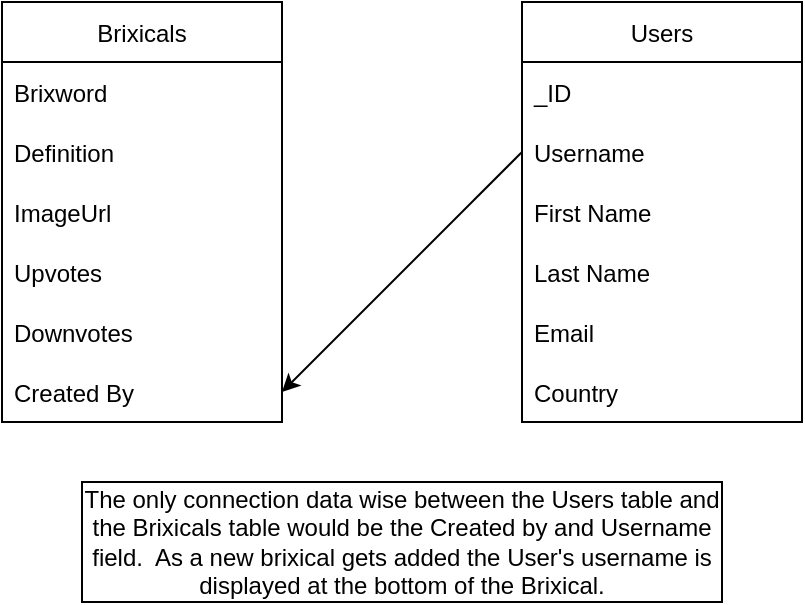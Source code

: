 <mxfile version="17.4.2" type="github">
  <diagram id="C5RBs43oDa-KdzZeNtuy" name="Page-1">
    <mxGraphModel dx="1038" dy="560" grid="1" gridSize="10" guides="1" tooltips="1" connect="1" arrows="1" fold="1" page="1" pageScale="1" pageWidth="827" pageHeight="1169" math="0" shadow="0">
      <root>
        <mxCell id="WIyWlLk6GJQsqaUBKTNV-0" />
        <mxCell id="WIyWlLk6GJQsqaUBKTNV-1" parent="WIyWlLk6GJQsqaUBKTNV-0" />
        <mxCell id="XdVdioe4yojdeGzWcatF-1" value="Brixicals" style="swimlane;fontStyle=0;childLayout=stackLayout;horizontal=1;startSize=30;horizontalStack=0;resizeParent=1;resizeParentMax=0;resizeLast=0;collapsible=1;marginBottom=0;" vertex="1" parent="WIyWlLk6GJQsqaUBKTNV-1">
          <mxGeometry x="40" y="40" width="140" height="210" as="geometry">
            <mxRectangle x="40" y="40" width="80" height="30" as="alternateBounds" />
          </mxGeometry>
        </mxCell>
        <mxCell id="XdVdioe4yojdeGzWcatF-2" value="Brixword" style="text;strokeColor=none;fillColor=none;align=left;verticalAlign=middle;spacingLeft=4;spacingRight=4;overflow=hidden;points=[[0,0.5],[1,0.5]];portConstraint=eastwest;rotatable=0;" vertex="1" parent="XdVdioe4yojdeGzWcatF-1">
          <mxGeometry y="30" width="140" height="30" as="geometry" />
        </mxCell>
        <mxCell id="XdVdioe4yojdeGzWcatF-3" value="Definition" style="text;strokeColor=none;fillColor=none;align=left;verticalAlign=middle;spacingLeft=4;spacingRight=4;overflow=hidden;points=[[0,0.5],[1,0.5]];portConstraint=eastwest;rotatable=0;" vertex="1" parent="XdVdioe4yojdeGzWcatF-1">
          <mxGeometry y="60" width="140" height="30" as="geometry" />
        </mxCell>
        <mxCell id="XdVdioe4yojdeGzWcatF-4" value="ImageUrl" style="text;strokeColor=none;fillColor=none;align=left;verticalAlign=middle;spacingLeft=4;spacingRight=4;overflow=hidden;points=[[0,0.5],[1,0.5]];portConstraint=eastwest;rotatable=0;" vertex="1" parent="XdVdioe4yojdeGzWcatF-1">
          <mxGeometry y="90" width="140" height="30" as="geometry" />
        </mxCell>
        <mxCell id="XdVdioe4yojdeGzWcatF-8" style="text;strokeColor=none;fillColor=none;align=left;verticalAlign=middle;spacingLeft=4;spacingRight=4;overflow=hidden;points=[[0,0.5],[1,0.5]];portConstraint=eastwest;rotatable=0;" vertex="1" parent="XdVdioe4yojdeGzWcatF-1">
          <mxGeometry y="120" width="140" height="30" as="geometry" />
        </mxCell>
        <mxCell id="XdVdioe4yojdeGzWcatF-9" style="text;strokeColor=none;fillColor=none;align=left;verticalAlign=middle;spacingLeft=4;spacingRight=4;overflow=hidden;points=[[0,0.5],[1,0.5]];portConstraint=eastwest;rotatable=0;" vertex="1" parent="XdVdioe4yojdeGzWcatF-1">
          <mxGeometry y="150" width="140" height="30" as="geometry" />
        </mxCell>
        <mxCell id="XdVdioe4yojdeGzWcatF-10" style="text;strokeColor=none;fillColor=none;align=left;verticalAlign=middle;spacingLeft=4;spacingRight=4;overflow=hidden;points=[[0,0.5],[1,0.5]];portConstraint=eastwest;rotatable=0;" vertex="1" parent="XdVdioe4yojdeGzWcatF-1">
          <mxGeometry y="180" width="140" height="30" as="geometry" />
        </mxCell>
        <mxCell id="XdVdioe4yojdeGzWcatF-5" value="Upvotes" style="text;strokeColor=none;fillColor=none;align=left;verticalAlign=middle;spacingLeft=4;spacingRight=4;overflow=hidden;points=[[0,0.5],[1,0.5]];portConstraint=eastwest;rotatable=0;" vertex="1" parent="WIyWlLk6GJQsqaUBKTNV-1">
          <mxGeometry x="40" y="160" width="140" height="30" as="geometry" />
        </mxCell>
        <mxCell id="XdVdioe4yojdeGzWcatF-6" value="Downvotes" style="text;strokeColor=none;fillColor=none;align=left;verticalAlign=middle;spacingLeft=4;spacingRight=4;overflow=hidden;points=[[0,0.5],[1,0.5]];portConstraint=eastwest;rotatable=0;" vertex="1" parent="WIyWlLk6GJQsqaUBKTNV-1">
          <mxGeometry x="40" y="190" width="140" height="30" as="geometry" />
        </mxCell>
        <mxCell id="XdVdioe4yojdeGzWcatF-7" value="Created By" style="text;strokeColor=none;fillColor=none;align=left;verticalAlign=middle;spacingLeft=4;spacingRight=4;overflow=hidden;points=[[0,0.5],[1,0.5]];portConstraint=eastwest;rotatable=0;" vertex="1" parent="WIyWlLk6GJQsqaUBKTNV-1">
          <mxGeometry x="40" y="220" width="140" height="30" as="geometry" />
        </mxCell>
        <mxCell id="XdVdioe4yojdeGzWcatF-11" value="Users" style="swimlane;fontStyle=0;childLayout=stackLayout;horizontal=1;startSize=30;horizontalStack=0;resizeParent=1;resizeParentMax=0;resizeLast=0;collapsible=1;marginBottom=0;" vertex="1" parent="WIyWlLk6GJQsqaUBKTNV-1">
          <mxGeometry x="300" y="40" width="140" height="210" as="geometry">
            <mxRectangle x="40" y="40" width="80" height="30" as="alternateBounds" />
          </mxGeometry>
        </mxCell>
        <mxCell id="XdVdioe4yojdeGzWcatF-12" value="_ID" style="text;strokeColor=none;fillColor=none;align=left;verticalAlign=middle;spacingLeft=4;spacingRight=4;overflow=hidden;points=[[0,0.5],[1,0.5]];portConstraint=eastwest;rotatable=0;" vertex="1" parent="XdVdioe4yojdeGzWcatF-11">
          <mxGeometry y="30" width="140" height="30" as="geometry" />
        </mxCell>
        <mxCell id="XdVdioe4yojdeGzWcatF-13" value="Username" style="text;strokeColor=none;fillColor=none;align=left;verticalAlign=middle;spacingLeft=4;spacingRight=4;overflow=hidden;points=[[0,0.5],[1,0.5]];portConstraint=eastwest;rotatable=0;" vertex="1" parent="XdVdioe4yojdeGzWcatF-11">
          <mxGeometry y="60" width="140" height="30" as="geometry" />
        </mxCell>
        <mxCell id="XdVdioe4yojdeGzWcatF-14" value="First Name" style="text;strokeColor=none;fillColor=none;align=left;verticalAlign=middle;spacingLeft=4;spacingRight=4;overflow=hidden;points=[[0,0.5],[1,0.5]];portConstraint=eastwest;rotatable=0;" vertex="1" parent="XdVdioe4yojdeGzWcatF-11">
          <mxGeometry y="90" width="140" height="30" as="geometry" />
        </mxCell>
        <mxCell id="XdVdioe4yojdeGzWcatF-15" style="text;strokeColor=none;fillColor=none;align=left;verticalAlign=middle;spacingLeft=4;spacingRight=4;overflow=hidden;points=[[0,0.5],[1,0.5]];portConstraint=eastwest;rotatable=0;" vertex="1" parent="XdVdioe4yojdeGzWcatF-11">
          <mxGeometry y="120" width="140" height="30" as="geometry" />
        </mxCell>
        <mxCell id="XdVdioe4yojdeGzWcatF-16" style="text;strokeColor=none;fillColor=none;align=left;verticalAlign=middle;spacingLeft=4;spacingRight=4;overflow=hidden;points=[[0,0.5],[1,0.5]];portConstraint=eastwest;rotatable=0;" vertex="1" parent="XdVdioe4yojdeGzWcatF-11">
          <mxGeometry y="150" width="140" height="30" as="geometry" />
        </mxCell>
        <mxCell id="XdVdioe4yojdeGzWcatF-17" style="text;strokeColor=none;fillColor=none;align=left;verticalAlign=middle;spacingLeft=4;spacingRight=4;overflow=hidden;points=[[0,0.5],[1,0.5]];portConstraint=eastwest;rotatable=0;" vertex="1" parent="XdVdioe4yojdeGzWcatF-11">
          <mxGeometry y="180" width="140" height="30" as="geometry" />
        </mxCell>
        <mxCell id="XdVdioe4yojdeGzWcatF-18" value="Last Name" style="text;strokeColor=none;fillColor=none;align=left;verticalAlign=middle;spacingLeft=4;spacingRight=4;overflow=hidden;points=[[0,0.5],[1,0.5]];portConstraint=eastwest;rotatable=0;" vertex="1" parent="WIyWlLk6GJQsqaUBKTNV-1">
          <mxGeometry x="300" y="160" width="140" height="30" as="geometry" />
        </mxCell>
        <mxCell id="XdVdioe4yojdeGzWcatF-19" value="Email" style="text;strokeColor=none;fillColor=none;align=left;verticalAlign=middle;spacingLeft=4;spacingRight=4;overflow=hidden;points=[[0,0.5],[1,0.5]];portConstraint=eastwest;rotatable=0;" vertex="1" parent="WIyWlLk6GJQsqaUBKTNV-1">
          <mxGeometry x="300" y="190" width="140" height="30" as="geometry" />
        </mxCell>
        <mxCell id="XdVdioe4yojdeGzWcatF-20" value="Country" style="text;strokeColor=none;fillColor=none;align=left;verticalAlign=middle;spacingLeft=4;spacingRight=4;overflow=hidden;points=[[0,0.5],[1,0.5]];portConstraint=eastwest;rotatable=0;" vertex="1" parent="WIyWlLk6GJQsqaUBKTNV-1">
          <mxGeometry x="300" y="220" width="140" height="30" as="geometry" />
        </mxCell>
        <mxCell id="XdVdioe4yojdeGzWcatF-21" style="edgeStyle=none;rounded=0;orthogonalLoop=1;jettySize=auto;html=1;exitX=0;exitY=0.5;exitDx=0;exitDy=0;entryX=1;entryY=0.5;entryDx=0;entryDy=0;" edge="1" parent="WIyWlLk6GJQsqaUBKTNV-1" source="XdVdioe4yojdeGzWcatF-13" target="XdVdioe4yojdeGzWcatF-7">
          <mxGeometry relative="1" as="geometry" />
        </mxCell>
        <mxCell id="XdVdioe4yojdeGzWcatF-22" value="The only connection data wise between the Users table and the Brixicals table would be the Created by and Username field.&amp;nbsp; As a new brixical gets added the User&#39;s username is displayed at the bottom of the Brixical." style="rounded=0;whiteSpace=wrap;html=1;" vertex="1" parent="WIyWlLk6GJQsqaUBKTNV-1">
          <mxGeometry x="80" y="280" width="320" height="60" as="geometry" />
        </mxCell>
      </root>
    </mxGraphModel>
  </diagram>
</mxfile>
